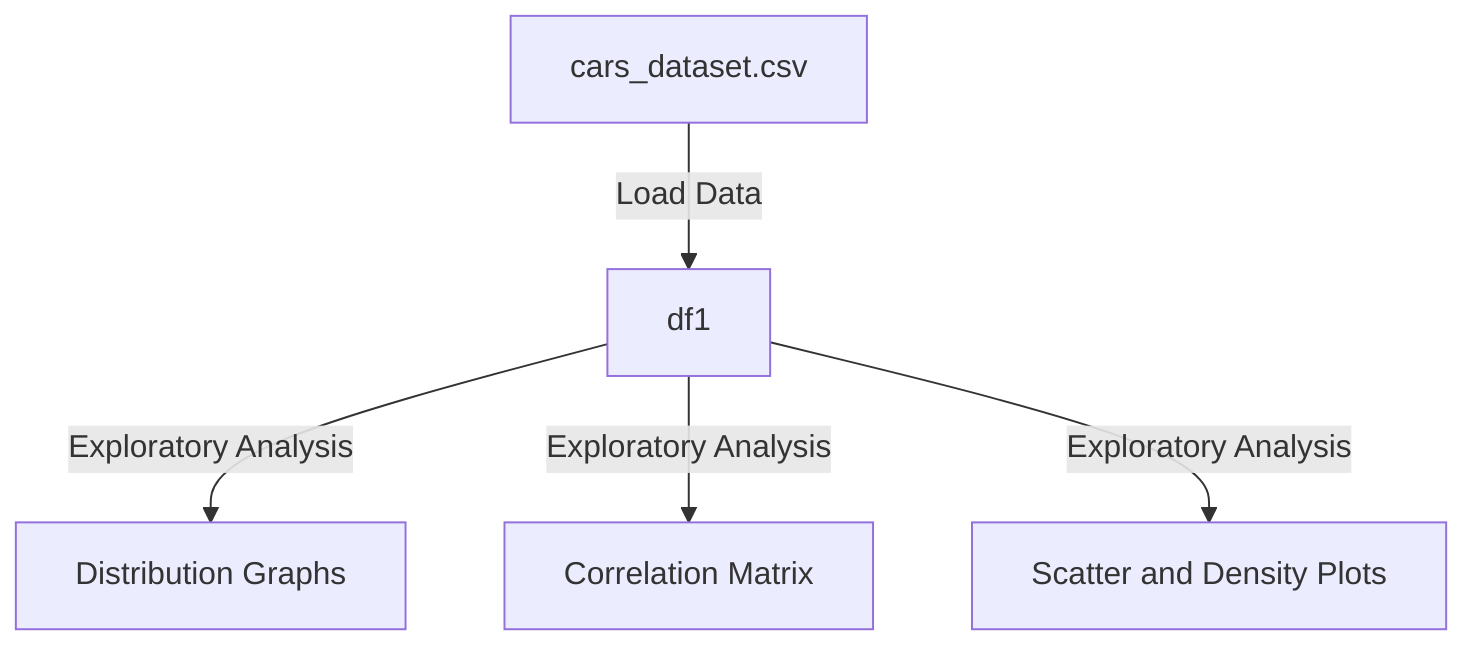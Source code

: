 flowchart TD
    A["cars_dataset.csv"] -- Load Data --> B["df1"]
    B -- Exploratory Analysis --> C["Distribution Graphs"]
    B -- Exploratory Analysis --> D["Correlation Matrix"]
    B -- Exploratory Analysis --> E["Scatter and Density Plots"]

    %% Comments for each node
    %% A: Represents the data source file containing car specifications and features.
    %% B: Represents the DataFrame created by loading the CSV file.
    %% C: Represents the distribution graphs created for understanding data distribution.
    %% D: Represents the correlation matrix created to see how variables are correlated.
    %% E: Represents scatter and density plots for visual exploration of relationships between features.